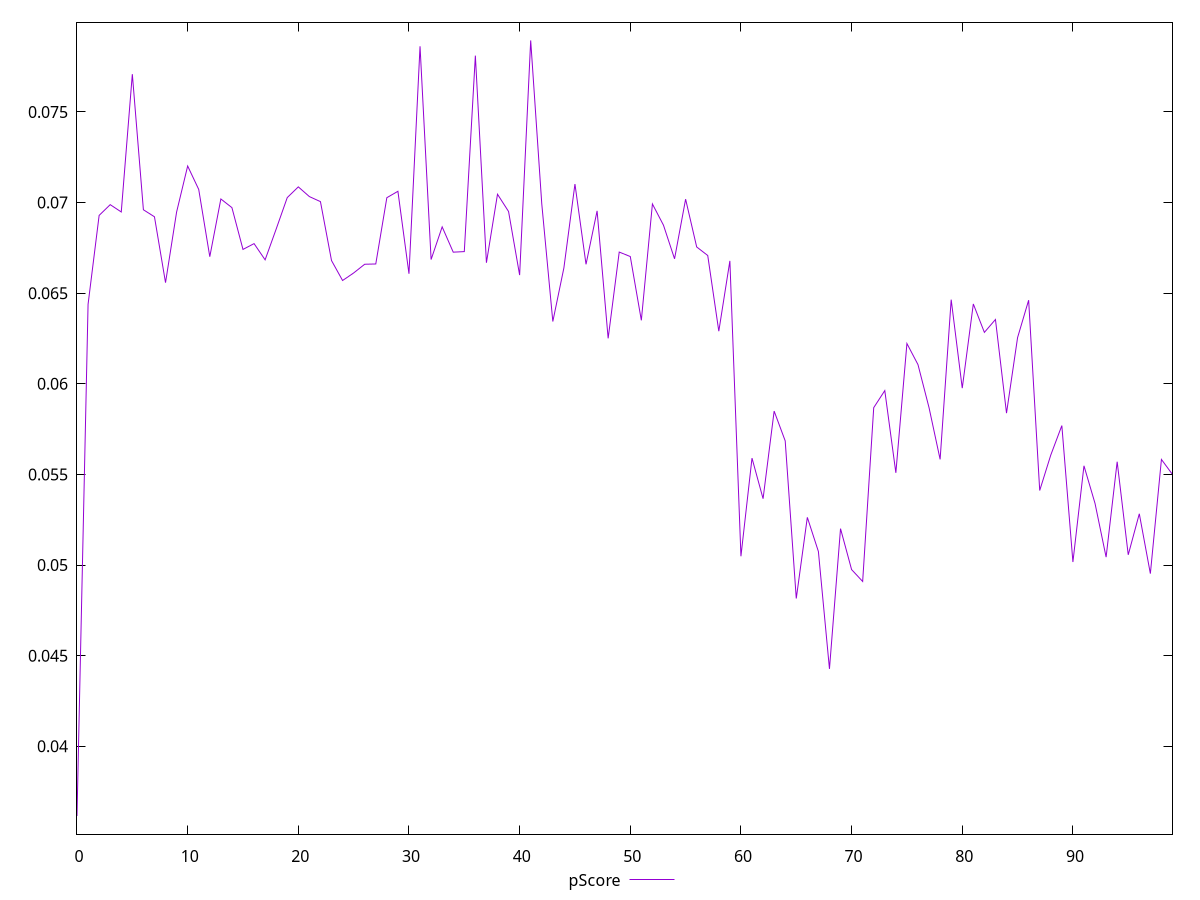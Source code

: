 reset

$pScore <<EOF
0 0.036158061419506726
1 0.06438613238683388
2 0.06928938488828912
3 0.06988237523871194
4 0.06947900533307572
5 0.07708092056294857
6 0.06960092673854734
7 0.06921338675802208
8 0.06557991693823034
9 0.06947251603006266
10 0.07201430355894012
11 0.07072187559051807
12 0.06701100652977005
13 0.07019560743721803
14 0.06971817157624449
15 0.06741281004353344
16 0.06773320455075443
17 0.06683848822453542
18 0.06853821202001659
19 0.07027186882187808
20 0.07086307769526584
21 0.07032755990508488
22 0.07004933851352196
23 0.06679946512767931
24 0.06569808109047637
25 0.06611411299284842
26 0.06659562695881516
27 0.0666100922112518
28 0.07026573611285758
29 0.07062019964895516
30 0.06606953840874541
31 0.07861981290463377
32 0.06685470909264846
33 0.06865696437516894
34 0.06726163905815519
35 0.06729233333702367
36 0.07810429827614013
37 0.06667861535740877
38 0.07045734097334244
39 0.06950468001747911
40 0.06599709787116348
41 0.07894196851669033
42 0.06993431821718454
43 0.06343642270010807
44 0.06639323336464487
45 0.07101832654468326
46 0.06659127807220216
47 0.069539092089559
48 0.06250611759899455
49 0.06726728361974532
50 0.06702076635610393
51 0.06350158437030151
52 0.06992048423859493
53 0.06874889397977274
54 0.06689489792329073
55 0.07018453557579302
56 0.0675498260551829
57 0.06707664157101911
58 0.06290070297948624
59 0.06678073440117849
60 0.050486308243115896
61 0.05590028920602297
62 0.05366220198228139
63 0.058494100820320916
64 0.0568517549864635
65 0.04815640075284694
66 0.05263260198443198
67 0.05074862940175162
68 0.0442719665500953
69 0.052009770768359775
70 0.049751610015791536
71 0.04909561796282852
72 0.058684478430052034
73 0.05962515982096417
74 0.055088331489730524
75 0.06222149520467607
76 0.06105733423119941
77 0.05868020500499349
78 0.05583119658281582
79 0.06464200771119316
80 0.0597593269831197
81 0.06440451037389261
82 0.06283712815046194
83 0.06354787711283677
84 0.058382696403622425
85 0.06254815800482083
86 0.0646133717584072
87 0.05411377320969668
88 0.05606999602620988
89 0.057694990640364485
90 0.05016985736141272
91 0.0554764297664716
92 0.05339881962911802
93 0.05043938566429512
94 0.05570138057022833
95 0.05056622854667303
96 0.05283035920836526
97 0.04952853821303671
98 0.05582715907125879
99 0.054997495045532196
EOF

set key outside below
set xrange [0:99]
set yrange [0.035158061419506725:0.07994196851669033]
set trange [0.035158061419506725:0.07994196851669033]
set terminal svg size 640, 500 enhanced background rgb 'white'
set output "report_00018_2021-02-10T15-25-16.877Z/largest-contentful-paint/samples/pages+cached+noadtech+nomedia/pScore/values.svg"

plot $pScore title "pScore" with line

reset
